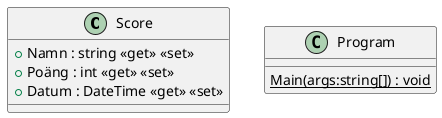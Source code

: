 @startuml
class Score {
    + Namn : string <<get>> <<set>>
    + Poäng : int <<get>> <<set>>
    + Datum : DateTime <<get>> <<set>>
}
class Program {
    {static} Main(args:string[]) : void
}
@enduml
